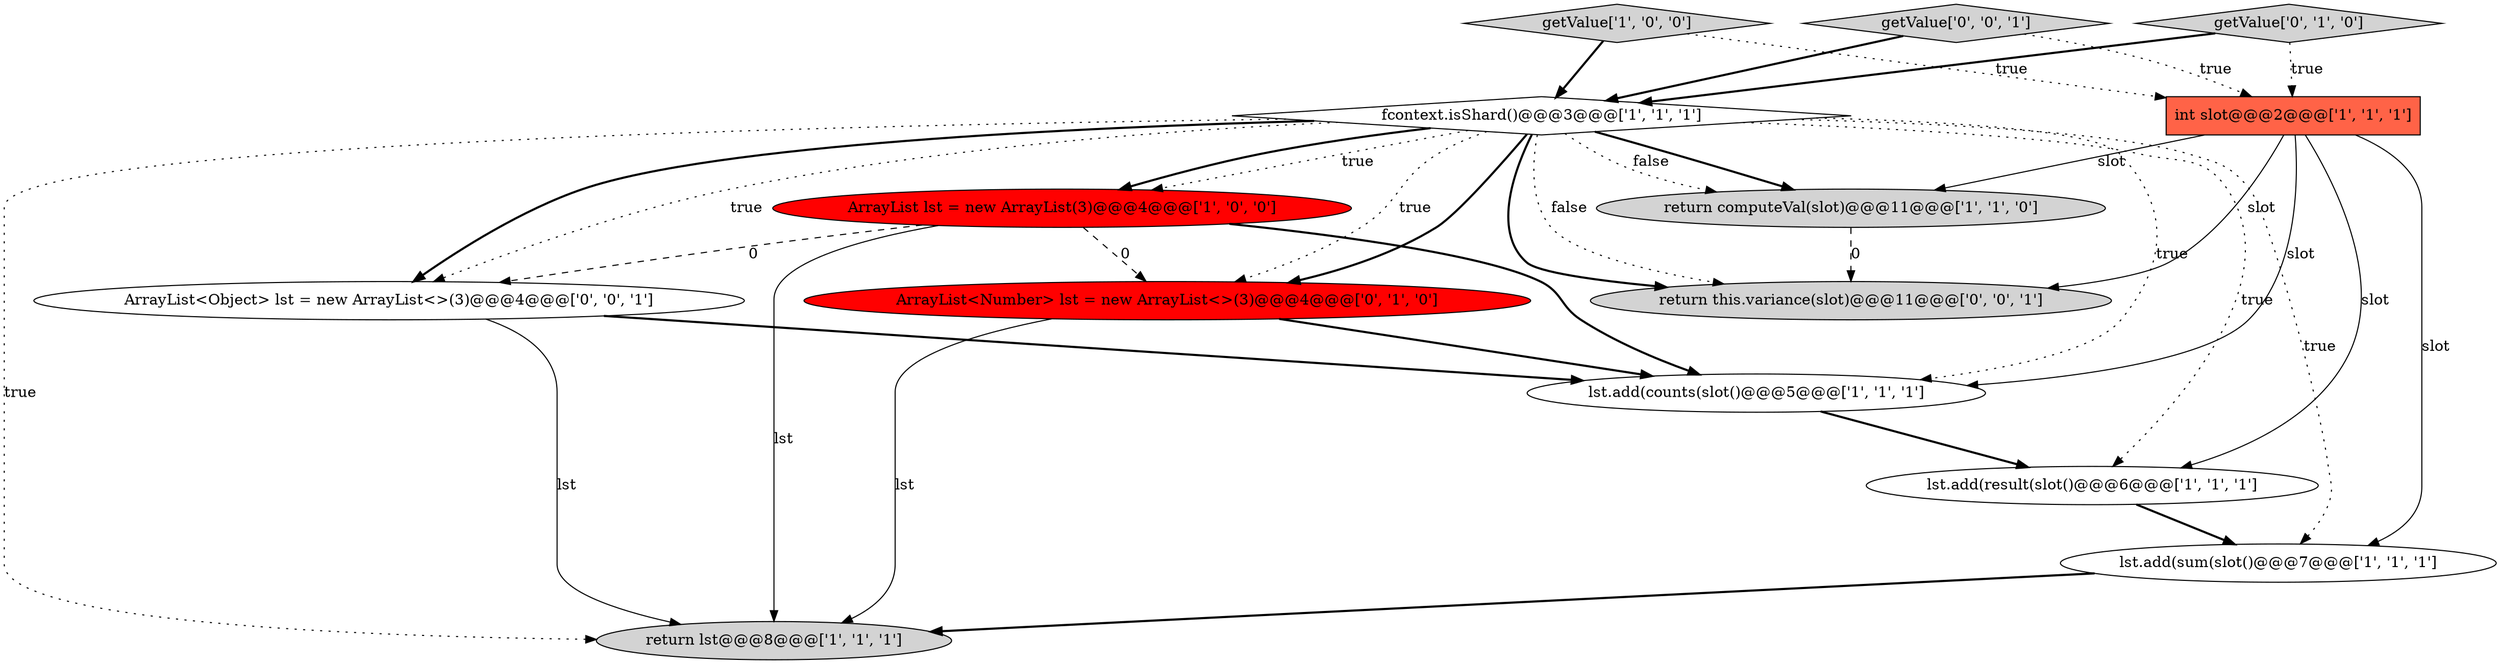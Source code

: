 digraph {
4 [style = filled, label = "ArrayList lst = new ArrayList(3)@@@4@@@['1', '0', '0']", fillcolor = red, shape = ellipse image = "AAA1AAABBB1BBB"];
7 [style = filled, label = "lst.add(result(slot()@@@6@@@['1', '1', '1']", fillcolor = white, shape = ellipse image = "AAA0AAABBB1BBB"];
0 [style = filled, label = "getValue['1', '0', '0']", fillcolor = lightgray, shape = diamond image = "AAA0AAABBB1BBB"];
9 [style = filled, label = "getValue['0', '1', '0']", fillcolor = lightgray, shape = diamond image = "AAA0AAABBB2BBB"];
3 [style = filled, label = "fcontext.isShard()@@@3@@@['1', '1', '1']", fillcolor = white, shape = diamond image = "AAA0AAABBB1BBB"];
5 [style = filled, label = "int slot@@@2@@@['1', '1', '1']", fillcolor = tomato, shape = box image = "AAA0AAABBB1BBB"];
6 [style = filled, label = "return computeVal(slot)@@@11@@@['1', '1', '0']", fillcolor = lightgray, shape = ellipse image = "AAA0AAABBB1BBB"];
8 [style = filled, label = "lst.add(counts(slot()@@@5@@@['1', '1', '1']", fillcolor = white, shape = ellipse image = "AAA0AAABBB1BBB"];
1 [style = filled, label = "lst.add(sum(slot()@@@7@@@['1', '1', '1']", fillcolor = white, shape = ellipse image = "AAA0AAABBB1BBB"];
12 [style = filled, label = "return this.variance(slot)@@@11@@@['0', '0', '1']", fillcolor = lightgray, shape = ellipse image = "AAA0AAABBB3BBB"];
13 [style = filled, label = "getValue['0', '0', '1']", fillcolor = lightgray, shape = diamond image = "AAA0AAABBB3BBB"];
10 [style = filled, label = "ArrayList<Number> lst = new ArrayList<>(3)@@@4@@@['0', '1', '0']", fillcolor = red, shape = ellipse image = "AAA1AAABBB2BBB"];
2 [style = filled, label = "return lst@@@8@@@['1', '1', '1']", fillcolor = lightgray, shape = ellipse image = "AAA0AAABBB1BBB"];
11 [style = filled, label = "ArrayList<Object> lst = new ArrayList<>(3)@@@4@@@['0', '0', '1']", fillcolor = white, shape = ellipse image = "AAA0AAABBB3BBB"];
3->11 [style = dotted, label="true"];
0->3 [style = bold, label=""];
5->1 [style = solid, label="slot"];
3->7 [style = dotted, label="true"];
7->1 [style = bold, label=""];
0->5 [style = dotted, label="true"];
3->10 [style = dotted, label="true"];
3->11 [style = bold, label=""];
5->8 [style = solid, label="slot"];
3->4 [style = dotted, label="true"];
3->6 [style = bold, label=""];
5->6 [style = solid, label="slot"];
13->5 [style = dotted, label="true"];
3->12 [style = bold, label=""];
3->4 [style = bold, label=""];
10->2 [style = solid, label="lst"];
8->7 [style = bold, label=""];
6->12 [style = dashed, label="0"];
3->12 [style = dotted, label="false"];
11->2 [style = solid, label="lst"];
3->6 [style = dotted, label="false"];
3->10 [style = bold, label=""];
4->2 [style = solid, label="lst"];
10->8 [style = bold, label=""];
13->3 [style = bold, label=""];
5->7 [style = solid, label="slot"];
9->3 [style = bold, label=""];
4->8 [style = bold, label=""];
11->8 [style = bold, label=""];
5->12 [style = solid, label="slot"];
1->2 [style = bold, label=""];
4->11 [style = dashed, label="0"];
4->10 [style = dashed, label="0"];
3->8 [style = dotted, label="true"];
3->1 [style = dotted, label="true"];
3->2 [style = dotted, label="true"];
9->5 [style = dotted, label="true"];
}
